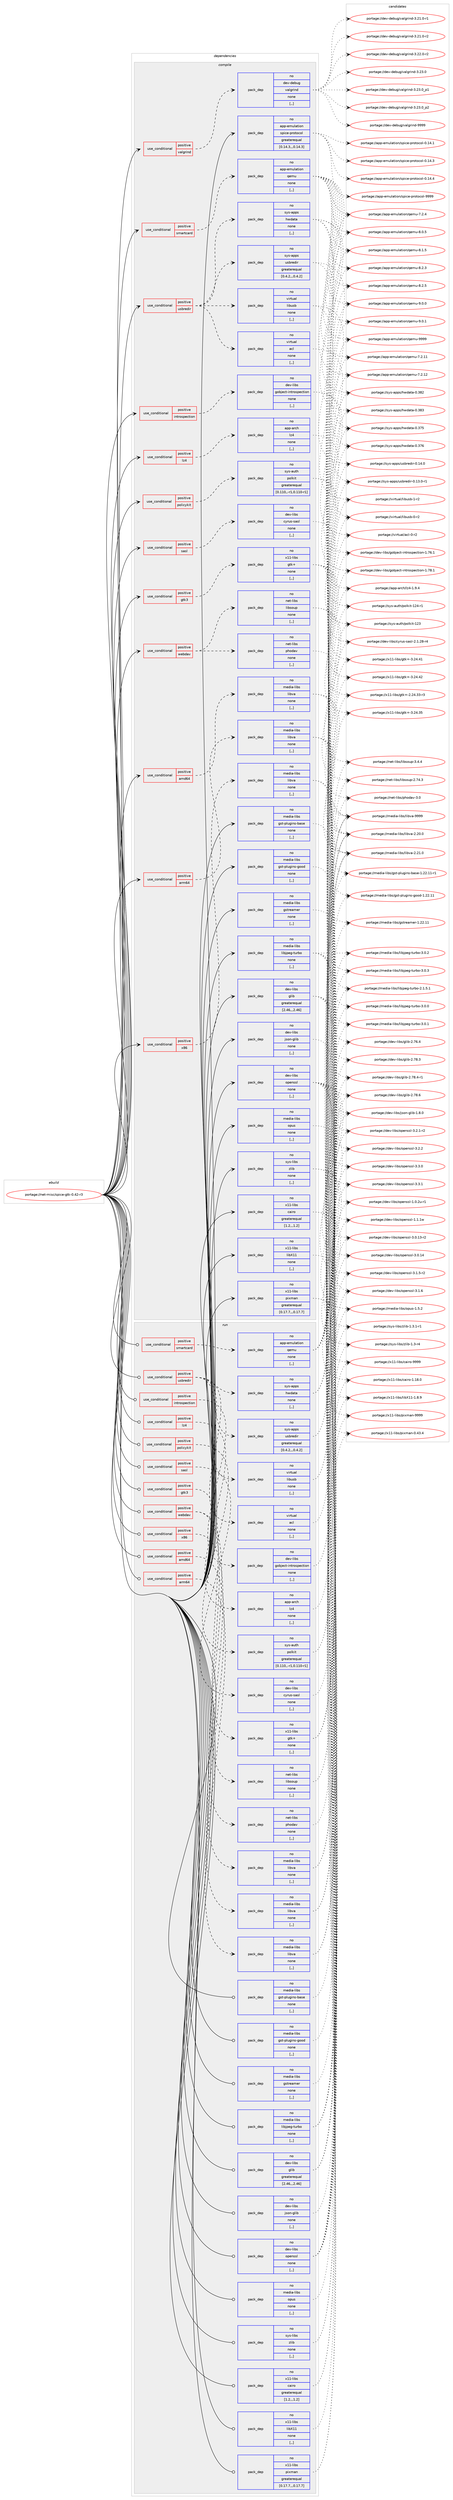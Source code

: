 digraph prolog {

# *************
# Graph options
# *************

newrank=true;
concentrate=true;
compound=true;
graph [rankdir=LR,fontname=Helvetica,fontsize=10,ranksep=1.5];#, ranksep=2.5, nodesep=0.2];
edge  [arrowhead=vee];
node  [fontname=Helvetica,fontsize=10];

# **********
# The ebuild
# **********

subgraph cluster_leftcol {
color=gray;
rank=same;
label=<<i>ebuild</i>>;
id [label="portage://net-misc/spice-gtk-0.42-r3", color=red, width=4, href="../net-misc/spice-gtk-0.42-r3.svg"];
}

# ****************
# The dependencies
# ****************

subgraph cluster_midcol {
color=gray;
label=<<i>dependencies</i>>;
subgraph cluster_compile {
fillcolor="#eeeeee";
style=filled;
label=<<i>compile</i>>;
subgraph cond96570 {
dependency366842 [label=<<TABLE BORDER="0" CELLBORDER="1" CELLSPACING="0" CELLPADDING="4"><TR><TD ROWSPAN="3" CELLPADDING="10">use_conditional</TD></TR><TR><TD>positive</TD></TR><TR><TD>amd64</TD></TR></TABLE>>, shape=none, color=red];
subgraph pack267625 {
dependency366843 [label=<<TABLE BORDER="0" CELLBORDER="1" CELLSPACING="0" CELLPADDING="4" WIDTH="220"><TR><TD ROWSPAN="6" CELLPADDING="30">pack_dep</TD></TR><TR><TD WIDTH="110">no</TD></TR><TR><TD>media-libs</TD></TR><TR><TD>libva</TD></TR><TR><TD>none</TD></TR><TR><TD>[,,]</TD></TR></TABLE>>, shape=none, color=blue];
}
dependency366842:e -> dependency366843:w [weight=20,style="dashed",arrowhead="vee"];
}
id:e -> dependency366842:w [weight=20,style="solid",arrowhead="vee"];
subgraph cond96571 {
dependency366844 [label=<<TABLE BORDER="0" CELLBORDER="1" CELLSPACING="0" CELLPADDING="4"><TR><TD ROWSPAN="3" CELLPADDING="10">use_conditional</TD></TR><TR><TD>positive</TD></TR><TR><TD>arm64</TD></TR></TABLE>>, shape=none, color=red];
subgraph pack267626 {
dependency366845 [label=<<TABLE BORDER="0" CELLBORDER="1" CELLSPACING="0" CELLPADDING="4" WIDTH="220"><TR><TD ROWSPAN="6" CELLPADDING="30">pack_dep</TD></TR><TR><TD WIDTH="110">no</TD></TR><TR><TD>media-libs</TD></TR><TR><TD>libva</TD></TR><TR><TD>none</TD></TR><TR><TD>[,,]</TD></TR></TABLE>>, shape=none, color=blue];
}
dependency366844:e -> dependency366845:w [weight=20,style="dashed",arrowhead="vee"];
}
id:e -> dependency366844:w [weight=20,style="solid",arrowhead="vee"];
subgraph cond96572 {
dependency366846 [label=<<TABLE BORDER="0" CELLBORDER="1" CELLSPACING="0" CELLPADDING="4"><TR><TD ROWSPAN="3" CELLPADDING="10">use_conditional</TD></TR><TR><TD>positive</TD></TR><TR><TD>gtk3</TD></TR></TABLE>>, shape=none, color=red];
subgraph pack267627 {
dependency366847 [label=<<TABLE BORDER="0" CELLBORDER="1" CELLSPACING="0" CELLPADDING="4" WIDTH="220"><TR><TD ROWSPAN="6" CELLPADDING="30">pack_dep</TD></TR><TR><TD WIDTH="110">no</TD></TR><TR><TD>x11-libs</TD></TR><TR><TD>gtk+</TD></TR><TR><TD>none</TD></TR><TR><TD>[,,]</TD></TR></TABLE>>, shape=none, color=blue];
}
dependency366846:e -> dependency366847:w [weight=20,style="dashed",arrowhead="vee"];
}
id:e -> dependency366846:w [weight=20,style="solid",arrowhead="vee"];
subgraph cond96573 {
dependency366848 [label=<<TABLE BORDER="0" CELLBORDER="1" CELLSPACING="0" CELLPADDING="4"><TR><TD ROWSPAN="3" CELLPADDING="10">use_conditional</TD></TR><TR><TD>positive</TD></TR><TR><TD>introspection</TD></TR></TABLE>>, shape=none, color=red];
subgraph pack267628 {
dependency366849 [label=<<TABLE BORDER="0" CELLBORDER="1" CELLSPACING="0" CELLPADDING="4" WIDTH="220"><TR><TD ROWSPAN="6" CELLPADDING="30">pack_dep</TD></TR><TR><TD WIDTH="110">no</TD></TR><TR><TD>dev-libs</TD></TR><TR><TD>gobject-introspection</TD></TR><TR><TD>none</TD></TR><TR><TD>[,,]</TD></TR></TABLE>>, shape=none, color=blue];
}
dependency366848:e -> dependency366849:w [weight=20,style="dashed",arrowhead="vee"];
}
id:e -> dependency366848:w [weight=20,style="solid",arrowhead="vee"];
subgraph cond96574 {
dependency366850 [label=<<TABLE BORDER="0" CELLBORDER="1" CELLSPACING="0" CELLPADDING="4"><TR><TD ROWSPAN="3" CELLPADDING="10">use_conditional</TD></TR><TR><TD>positive</TD></TR><TR><TD>lz4</TD></TR></TABLE>>, shape=none, color=red];
subgraph pack267629 {
dependency366851 [label=<<TABLE BORDER="0" CELLBORDER="1" CELLSPACING="0" CELLPADDING="4" WIDTH="220"><TR><TD ROWSPAN="6" CELLPADDING="30">pack_dep</TD></TR><TR><TD WIDTH="110">no</TD></TR><TR><TD>app-arch</TD></TR><TR><TD>lz4</TD></TR><TR><TD>none</TD></TR><TR><TD>[,,]</TD></TR></TABLE>>, shape=none, color=blue];
}
dependency366850:e -> dependency366851:w [weight=20,style="dashed",arrowhead="vee"];
}
id:e -> dependency366850:w [weight=20,style="solid",arrowhead="vee"];
subgraph cond96575 {
dependency366852 [label=<<TABLE BORDER="0" CELLBORDER="1" CELLSPACING="0" CELLPADDING="4"><TR><TD ROWSPAN="3" CELLPADDING="10">use_conditional</TD></TR><TR><TD>positive</TD></TR><TR><TD>policykit</TD></TR></TABLE>>, shape=none, color=red];
subgraph pack267630 {
dependency366853 [label=<<TABLE BORDER="0" CELLBORDER="1" CELLSPACING="0" CELLPADDING="4" WIDTH="220"><TR><TD ROWSPAN="6" CELLPADDING="30">pack_dep</TD></TR><TR><TD WIDTH="110">no</TD></TR><TR><TD>sys-auth</TD></TR><TR><TD>polkit</TD></TR><TR><TD>greaterequal</TD></TR><TR><TD>[0.110,,-r1,0.110-r1]</TD></TR></TABLE>>, shape=none, color=blue];
}
dependency366852:e -> dependency366853:w [weight=20,style="dashed",arrowhead="vee"];
}
id:e -> dependency366852:w [weight=20,style="solid",arrowhead="vee"];
subgraph cond96576 {
dependency366854 [label=<<TABLE BORDER="0" CELLBORDER="1" CELLSPACING="0" CELLPADDING="4"><TR><TD ROWSPAN="3" CELLPADDING="10">use_conditional</TD></TR><TR><TD>positive</TD></TR><TR><TD>sasl</TD></TR></TABLE>>, shape=none, color=red];
subgraph pack267631 {
dependency366855 [label=<<TABLE BORDER="0" CELLBORDER="1" CELLSPACING="0" CELLPADDING="4" WIDTH="220"><TR><TD ROWSPAN="6" CELLPADDING="30">pack_dep</TD></TR><TR><TD WIDTH="110">no</TD></TR><TR><TD>dev-libs</TD></TR><TR><TD>cyrus-sasl</TD></TR><TR><TD>none</TD></TR><TR><TD>[,,]</TD></TR></TABLE>>, shape=none, color=blue];
}
dependency366854:e -> dependency366855:w [weight=20,style="dashed",arrowhead="vee"];
}
id:e -> dependency366854:w [weight=20,style="solid",arrowhead="vee"];
subgraph cond96577 {
dependency366856 [label=<<TABLE BORDER="0" CELLBORDER="1" CELLSPACING="0" CELLPADDING="4"><TR><TD ROWSPAN="3" CELLPADDING="10">use_conditional</TD></TR><TR><TD>positive</TD></TR><TR><TD>smartcard</TD></TR></TABLE>>, shape=none, color=red];
subgraph pack267632 {
dependency366857 [label=<<TABLE BORDER="0" CELLBORDER="1" CELLSPACING="0" CELLPADDING="4" WIDTH="220"><TR><TD ROWSPAN="6" CELLPADDING="30">pack_dep</TD></TR><TR><TD WIDTH="110">no</TD></TR><TR><TD>app-emulation</TD></TR><TR><TD>qemu</TD></TR><TR><TD>none</TD></TR><TR><TD>[,,]</TD></TR></TABLE>>, shape=none, color=blue];
}
dependency366856:e -> dependency366857:w [weight=20,style="dashed",arrowhead="vee"];
}
id:e -> dependency366856:w [weight=20,style="solid",arrowhead="vee"];
subgraph cond96578 {
dependency366858 [label=<<TABLE BORDER="0" CELLBORDER="1" CELLSPACING="0" CELLPADDING="4"><TR><TD ROWSPAN="3" CELLPADDING="10">use_conditional</TD></TR><TR><TD>positive</TD></TR><TR><TD>usbredir</TD></TR></TABLE>>, shape=none, color=red];
subgraph pack267633 {
dependency366859 [label=<<TABLE BORDER="0" CELLBORDER="1" CELLSPACING="0" CELLPADDING="4" WIDTH="220"><TR><TD ROWSPAN="6" CELLPADDING="30">pack_dep</TD></TR><TR><TD WIDTH="110">no</TD></TR><TR><TD>sys-apps</TD></TR><TR><TD>hwdata</TD></TR><TR><TD>none</TD></TR><TR><TD>[,,]</TD></TR></TABLE>>, shape=none, color=blue];
}
dependency366858:e -> dependency366859:w [weight=20,style="dashed",arrowhead="vee"];
subgraph pack267634 {
dependency366860 [label=<<TABLE BORDER="0" CELLBORDER="1" CELLSPACING="0" CELLPADDING="4" WIDTH="220"><TR><TD ROWSPAN="6" CELLPADDING="30">pack_dep</TD></TR><TR><TD WIDTH="110">no</TD></TR><TR><TD>sys-apps</TD></TR><TR><TD>usbredir</TD></TR><TR><TD>greaterequal</TD></TR><TR><TD>[0.4.2,,,0.4.2]</TD></TR></TABLE>>, shape=none, color=blue];
}
dependency366858:e -> dependency366860:w [weight=20,style="dashed",arrowhead="vee"];
subgraph pack267635 {
dependency366861 [label=<<TABLE BORDER="0" CELLBORDER="1" CELLSPACING="0" CELLPADDING="4" WIDTH="220"><TR><TD ROWSPAN="6" CELLPADDING="30">pack_dep</TD></TR><TR><TD WIDTH="110">no</TD></TR><TR><TD>virtual</TD></TR><TR><TD>acl</TD></TR><TR><TD>none</TD></TR><TR><TD>[,,]</TD></TR></TABLE>>, shape=none, color=blue];
}
dependency366858:e -> dependency366861:w [weight=20,style="dashed",arrowhead="vee"];
subgraph pack267636 {
dependency366862 [label=<<TABLE BORDER="0" CELLBORDER="1" CELLSPACING="0" CELLPADDING="4" WIDTH="220"><TR><TD ROWSPAN="6" CELLPADDING="30">pack_dep</TD></TR><TR><TD WIDTH="110">no</TD></TR><TR><TD>virtual</TD></TR><TR><TD>libusb</TD></TR><TR><TD>none</TD></TR><TR><TD>[,,]</TD></TR></TABLE>>, shape=none, color=blue];
}
dependency366858:e -> dependency366862:w [weight=20,style="dashed",arrowhead="vee"];
}
id:e -> dependency366858:w [weight=20,style="solid",arrowhead="vee"];
subgraph cond96579 {
dependency366863 [label=<<TABLE BORDER="0" CELLBORDER="1" CELLSPACING="0" CELLPADDING="4"><TR><TD ROWSPAN="3" CELLPADDING="10">use_conditional</TD></TR><TR><TD>positive</TD></TR><TR><TD>valgrind</TD></TR></TABLE>>, shape=none, color=red];
subgraph pack267637 {
dependency366864 [label=<<TABLE BORDER="0" CELLBORDER="1" CELLSPACING="0" CELLPADDING="4" WIDTH="220"><TR><TD ROWSPAN="6" CELLPADDING="30">pack_dep</TD></TR><TR><TD WIDTH="110">no</TD></TR><TR><TD>dev-debug</TD></TR><TR><TD>valgrind</TD></TR><TR><TD>none</TD></TR><TR><TD>[,,]</TD></TR></TABLE>>, shape=none, color=blue];
}
dependency366863:e -> dependency366864:w [weight=20,style="dashed",arrowhead="vee"];
}
id:e -> dependency366863:w [weight=20,style="solid",arrowhead="vee"];
subgraph cond96580 {
dependency366865 [label=<<TABLE BORDER="0" CELLBORDER="1" CELLSPACING="0" CELLPADDING="4"><TR><TD ROWSPAN="3" CELLPADDING="10">use_conditional</TD></TR><TR><TD>positive</TD></TR><TR><TD>webdav</TD></TR></TABLE>>, shape=none, color=red];
subgraph pack267638 {
dependency366866 [label=<<TABLE BORDER="0" CELLBORDER="1" CELLSPACING="0" CELLPADDING="4" WIDTH="220"><TR><TD ROWSPAN="6" CELLPADDING="30">pack_dep</TD></TR><TR><TD WIDTH="110">no</TD></TR><TR><TD>net-libs</TD></TR><TR><TD>phodav</TD></TR><TR><TD>none</TD></TR><TR><TD>[,,]</TD></TR></TABLE>>, shape=none, color=blue];
}
dependency366865:e -> dependency366866:w [weight=20,style="dashed",arrowhead="vee"];
subgraph pack267639 {
dependency366867 [label=<<TABLE BORDER="0" CELLBORDER="1" CELLSPACING="0" CELLPADDING="4" WIDTH="220"><TR><TD ROWSPAN="6" CELLPADDING="30">pack_dep</TD></TR><TR><TD WIDTH="110">no</TD></TR><TR><TD>net-libs</TD></TR><TR><TD>libsoup</TD></TR><TR><TD>none</TD></TR><TR><TD>[,,]</TD></TR></TABLE>>, shape=none, color=blue];
}
dependency366865:e -> dependency366867:w [weight=20,style="dashed",arrowhead="vee"];
}
id:e -> dependency366865:w [weight=20,style="solid",arrowhead="vee"];
subgraph cond96581 {
dependency366868 [label=<<TABLE BORDER="0" CELLBORDER="1" CELLSPACING="0" CELLPADDING="4"><TR><TD ROWSPAN="3" CELLPADDING="10">use_conditional</TD></TR><TR><TD>positive</TD></TR><TR><TD>x86</TD></TR></TABLE>>, shape=none, color=red];
subgraph pack267640 {
dependency366869 [label=<<TABLE BORDER="0" CELLBORDER="1" CELLSPACING="0" CELLPADDING="4" WIDTH="220"><TR><TD ROWSPAN="6" CELLPADDING="30">pack_dep</TD></TR><TR><TD WIDTH="110">no</TD></TR><TR><TD>media-libs</TD></TR><TR><TD>libva</TD></TR><TR><TD>none</TD></TR><TR><TD>[,,]</TD></TR></TABLE>>, shape=none, color=blue];
}
dependency366868:e -> dependency366869:w [weight=20,style="dashed",arrowhead="vee"];
}
id:e -> dependency366868:w [weight=20,style="solid",arrowhead="vee"];
subgraph pack267641 {
dependency366870 [label=<<TABLE BORDER="0" CELLBORDER="1" CELLSPACING="0" CELLPADDING="4" WIDTH="220"><TR><TD ROWSPAN="6" CELLPADDING="30">pack_dep</TD></TR><TR><TD WIDTH="110">no</TD></TR><TR><TD>app-emulation</TD></TR><TR><TD>spice-protocol</TD></TR><TR><TD>greaterequal</TD></TR><TR><TD>[0.14.3,,,0.14.3]</TD></TR></TABLE>>, shape=none, color=blue];
}
id:e -> dependency366870:w [weight=20,style="solid",arrowhead="vee"];
subgraph pack267642 {
dependency366871 [label=<<TABLE BORDER="0" CELLBORDER="1" CELLSPACING="0" CELLPADDING="4" WIDTH="220"><TR><TD ROWSPAN="6" CELLPADDING="30">pack_dep</TD></TR><TR><TD WIDTH="110">no</TD></TR><TR><TD>dev-libs</TD></TR><TR><TD>glib</TD></TR><TR><TD>greaterequal</TD></TR><TR><TD>[2.46,,,2.46]</TD></TR></TABLE>>, shape=none, color=blue];
}
id:e -> dependency366871:w [weight=20,style="solid",arrowhead="vee"];
subgraph pack267643 {
dependency366872 [label=<<TABLE BORDER="0" CELLBORDER="1" CELLSPACING="0" CELLPADDING="4" WIDTH="220"><TR><TD ROWSPAN="6" CELLPADDING="30">pack_dep</TD></TR><TR><TD WIDTH="110">no</TD></TR><TR><TD>dev-libs</TD></TR><TR><TD>json-glib</TD></TR><TR><TD>none</TD></TR><TR><TD>[,,]</TD></TR></TABLE>>, shape=none, color=blue];
}
id:e -> dependency366872:w [weight=20,style="solid",arrowhead="vee"];
subgraph pack267644 {
dependency366873 [label=<<TABLE BORDER="0" CELLBORDER="1" CELLSPACING="0" CELLPADDING="4" WIDTH="220"><TR><TD ROWSPAN="6" CELLPADDING="30">pack_dep</TD></TR><TR><TD WIDTH="110">no</TD></TR><TR><TD>dev-libs</TD></TR><TR><TD>openssl</TD></TR><TR><TD>none</TD></TR><TR><TD>[,,]</TD></TR></TABLE>>, shape=none, color=blue];
}
id:e -> dependency366873:w [weight=20,style="solid",arrowhead="vee"];
subgraph pack267645 {
dependency366874 [label=<<TABLE BORDER="0" CELLBORDER="1" CELLSPACING="0" CELLPADDING="4" WIDTH="220"><TR><TD ROWSPAN="6" CELLPADDING="30">pack_dep</TD></TR><TR><TD WIDTH="110">no</TD></TR><TR><TD>media-libs</TD></TR><TR><TD>gst-plugins-base</TD></TR><TR><TD>none</TD></TR><TR><TD>[,,]</TD></TR></TABLE>>, shape=none, color=blue];
}
id:e -> dependency366874:w [weight=20,style="solid",arrowhead="vee"];
subgraph pack267646 {
dependency366875 [label=<<TABLE BORDER="0" CELLBORDER="1" CELLSPACING="0" CELLPADDING="4" WIDTH="220"><TR><TD ROWSPAN="6" CELLPADDING="30">pack_dep</TD></TR><TR><TD WIDTH="110">no</TD></TR><TR><TD>media-libs</TD></TR><TR><TD>gst-plugins-good</TD></TR><TR><TD>none</TD></TR><TR><TD>[,,]</TD></TR></TABLE>>, shape=none, color=blue];
}
id:e -> dependency366875:w [weight=20,style="solid",arrowhead="vee"];
subgraph pack267647 {
dependency366876 [label=<<TABLE BORDER="0" CELLBORDER="1" CELLSPACING="0" CELLPADDING="4" WIDTH="220"><TR><TD ROWSPAN="6" CELLPADDING="30">pack_dep</TD></TR><TR><TD WIDTH="110">no</TD></TR><TR><TD>media-libs</TD></TR><TR><TD>gstreamer</TD></TR><TR><TD>none</TD></TR><TR><TD>[,,]</TD></TR></TABLE>>, shape=none, color=blue];
}
id:e -> dependency366876:w [weight=20,style="solid",arrowhead="vee"];
subgraph pack267648 {
dependency366877 [label=<<TABLE BORDER="0" CELLBORDER="1" CELLSPACING="0" CELLPADDING="4" WIDTH="220"><TR><TD ROWSPAN="6" CELLPADDING="30">pack_dep</TD></TR><TR><TD WIDTH="110">no</TD></TR><TR><TD>media-libs</TD></TR><TR><TD>libjpeg-turbo</TD></TR><TR><TD>none</TD></TR><TR><TD>[,,]</TD></TR></TABLE>>, shape=none, color=blue];
}
id:e -> dependency366877:w [weight=20,style="solid",arrowhead="vee"];
subgraph pack267649 {
dependency366878 [label=<<TABLE BORDER="0" CELLBORDER="1" CELLSPACING="0" CELLPADDING="4" WIDTH="220"><TR><TD ROWSPAN="6" CELLPADDING="30">pack_dep</TD></TR><TR><TD WIDTH="110">no</TD></TR><TR><TD>media-libs</TD></TR><TR><TD>opus</TD></TR><TR><TD>none</TD></TR><TR><TD>[,,]</TD></TR></TABLE>>, shape=none, color=blue];
}
id:e -> dependency366878:w [weight=20,style="solid",arrowhead="vee"];
subgraph pack267650 {
dependency366879 [label=<<TABLE BORDER="0" CELLBORDER="1" CELLSPACING="0" CELLPADDING="4" WIDTH="220"><TR><TD ROWSPAN="6" CELLPADDING="30">pack_dep</TD></TR><TR><TD WIDTH="110">no</TD></TR><TR><TD>sys-libs</TD></TR><TR><TD>zlib</TD></TR><TR><TD>none</TD></TR><TR><TD>[,,]</TD></TR></TABLE>>, shape=none, color=blue];
}
id:e -> dependency366879:w [weight=20,style="solid",arrowhead="vee"];
subgraph pack267651 {
dependency366880 [label=<<TABLE BORDER="0" CELLBORDER="1" CELLSPACING="0" CELLPADDING="4" WIDTH="220"><TR><TD ROWSPAN="6" CELLPADDING="30">pack_dep</TD></TR><TR><TD WIDTH="110">no</TD></TR><TR><TD>x11-libs</TD></TR><TR><TD>cairo</TD></TR><TR><TD>greaterequal</TD></TR><TR><TD>[1.2,,,1.2]</TD></TR></TABLE>>, shape=none, color=blue];
}
id:e -> dependency366880:w [weight=20,style="solid",arrowhead="vee"];
subgraph pack267652 {
dependency366881 [label=<<TABLE BORDER="0" CELLBORDER="1" CELLSPACING="0" CELLPADDING="4" WIDTH="220"><TR><TD ROWSPAN="6" CELLPADDING="30">pack_dep</TD></TR><TR><TD WIDTH="110">no</TD></TR><TR><TD>x11-libs</TD></TR><TR><TD>libX11</TD></TR><TR><TD>none</TD></TR><TR><TD>[,,]</TD></TR></TABLE>>, shape=none, color=blue];
}
id:e -> dependency366881:w [weight=20,style="solid",arrowhead="vee"];
subgraph pack267653 {
dependency366882 [label=<<TABLE BORDER="0" CELLBORDER="1" CELLSPACING="0" CELLPADDING="4" WIDTH="220"><TR><TD ROWSPAN="6" CELLPADDING="30">pack_dep</TD></TR><TR><TD WIDTH="110">no</TD></TR><TR><TD>x11-libs</TD></TR><TR><TD>pixman</TD></TR><TR><TD>greaterequal</TD></TR><TR><TD>[0.17.7,,,0.17.7]</TD></TR></TABLE>>, shape=none, color=blue];
}
id:e -> dependency366882:w [weight=20,style="solid",arrowhead="vee"];
}
subgraph cluster_compileandrun {
fillcolor="#eeeeee";
style=filled;
label=<<i>compile and run</i>>;
}
subgraph cluster_run {
fillcolor="#eeeeee";
style=filled;
label=<<i>run</i>>;
subgraph cond96582 {
dependency366883 [label=<<TABLE BORDER="0" CELLBORDER="1" CELLSPACING="0" CELLPADDING="4"><TR><TD ROWSPAN="3" CELLPADDING="10">use_conditional</TD></TR><TR><TD>positive</TD></TR><TR><TD>amd64</TD></TR></TABLE>>, shape=none, color=red];
subgraph pack267654 {
dependency366884 [label=<<TABLE BORDER="0" CELLBORDER="1" CELLSPACING="0" CELLPADDING="4" WIDTH="220"><TR><TD ROWSPAN="6" CELLPADDING="30">pack_dep</TD></TR><TR><TD WIDTH="110">no</TD></TR><TR><TD>media-libs</TD></TR><TR><TD>libva</TD></TR><TR><TD>none</TD></TR><TR><TD>[,,]</TD></TR></TABLE>>, shape=none, color=blue];
}
dependency366883:e -> dependency366884:w [weight=20,style="dashed",arrowhead="vee"];
}
id:e -> dependency366883:w [weight=20,style="solid",arrowhead="odot"];
subgraph cond96583 {
dependency366885 [label=<<TABLE BORDER="0" CELLBORDER="1" CELLSPACING="0" CELLPADDING="4"><TR><TD ROWSPAN="3" CELLPADDING="10">use_conditional</TD></TR><TR><TD>positive</TD></TR><TR><TD>arm64</TD></TR></TABLE>>, shape=none, color=red];
subgraph pack267655 {
dependency366886 [label=<<TABLE BORDER="0" CELLBORDER="1" CELLSPACING="0" CELLPADDING="4" WIDTH="220"><TR><TD ROWSPAN="6" CELLPADDING="30">pack_dep</TD></TR><TR><TD WIDTH="110">no</TD></TR><TR><TD>media-libs</TD></TR><TR><TD>libva</TD></TR><TR><TD>none</TD></TR><TR><TD>[,,]</TD></TR></TABLE>>, shape=none, color=blue];
}
dependency366885:e -> dependency366886:w [weight=20,style="dashed",arrowhead="vee"];
}
id:e -> dependency366885:w [weight=20,style="solid",arrowhead="odot"];
subgraph cond96584 {
dependency366887 [label=<<TABLE BORDER="0" CELLBORDER="1" CELLSPACING="0" CELLPADDING="4"><TR><TD ROWSPAN="3" CELLPADDING="10">use_conditional</TD></TR><TR><TD>positive</TD></TR><TR><TD>gtk3</TD></TR></TABLE>>, shape=none, color=red];
subgraph pack267656 {
dependency366888 [label=<<TABLE BORDER="0" CELLBORDER="1" CELLSPACING="0" CELLPADDING="4" WIDTH="220"><TR><TD ROWSPAN="6" CELLPADDING="30">pack_dep</TD></TR><TR><TD WIDTH="110">no</TD></TR><TR><TD>x11-libs</TD></TR><TR><TD>gtk+</TD></TR><TR><TD>none</TD></TR><TR><TD>[,,]</TD></TR></TABLE>>, shape=none, color=blue];
}
dependency366887:e -> dependency366888:w [weight=20,style="dashed",arrowhead="vee"];
}
id:e -> dependency366887:w [weight=20,style="solid",arrowhead="odot"];
subgraph cond96585 {
dependency366889 [label=<<TABLE BORDER="0" CELLBORDER="1" CELLSPACING="0" CELLPADDING="4"><TR><TD ROWSPAN="3" CELLPADDING="10">use_conditional</TD></TR><TR><TD>positive</TD></TR><TR><TD>introspection</TD></TR></TABLE>>, shape=none, color=red];
subgraph pack267657 {
dependency366890 [label=<<TABLE BORDER="0" CELLBORDER="1" CELLSPACING="0" CELLPADDING="4" WIDTH="220"><TR><TD ROWSPAN="6" CELLPADDING="30">pack_dep</TD></TR><TR><TD WIDTH="110">no</TD></TR><TR><TD>dev-libs</TD></TR><TR><TD>gobject-introspection</TD></TR><TR><TD>none</TD></TR><TR><TD>[,,]</TD></TR></TABLE>>, shape=none, color=blue];
}
dependency366889:e -> dependency366890:w [weight=20,style="dashed",arrowhead="vee"];
}
id:e -> dependency366889:w [weight=20,style="solid",arrowhead="odot"];
subgraph cond96586 {
dependency366891 [label=<<TABLE BORDER="0" CELLBORDER="1" CELLSPACING="0" CELLPADDING="4"><TR><TD ROWSPAN="3" CELLPADDING="10">use_conditional</TD></TR><TR><TD>positive</TD></TR><TR><TD>lz4</TD></TR></TABLE>>, shape=none, color=red];
subgraph pack267658 {
dependency366892 [label=<<TABLE BORDER="0" CELLBORDER="1" CELLSPACING="0" CELLPADDING="4" WIDTH="220"><TR><TD ROWSPAN="6" CELLPADDING="30">pack_dep</TD></TR><TR><TD WIDTH="110">no</TD></TR><TR><TD>app-arch</TD></TR><TR><TD>lz4</TD></TR><TR><TD>none</TD></TR><TR><TD>[,,]</TD></TR></TABLE>>, shape=none, color=blue];
}
dependency366891:e -> dependency366892:w [weight=20,style="dashed",arrowhead="vee"];
}
id:e -> dependency366891:w [weight=20,style="solid",arrowhead="odot"];
subgraph cond96587 {
dependency366893 [label=<<TABLE BORDER="0" CELLBORDER="1" CELLSPACING="0" CELLPADDING="4"><TR><TD ROWSPAN="3" CELLPADDING="10">use_conditional</TD></TR><TR><TD>positive</TD></TR><TR><TD>policykit</TD></TR></TABLE>>, shape=none, color=red];
subgraph pack267659 {
dependency366894 [label=<<TABLE BORDER="0" CELLBORDER="1" CELLSPACING="0" CELLPADDING="4" WIDTH="220"><TR><TD ROWSPAN="6" CELLPADDING="30">pack_dep</TD></TR><TR><TD WIDTH="110">no</TD></TR><TR><TD>sys-auth</TD></TR><TR><TD>polkit</TD></TR><TR><TD>greaterequal</TD></TR><TR><TD>[0.110,,-r1,0.110-r1]</TD></TR></TABLE>>, shape=none, color=blue];
}
dependency366893:e -> dependency366894:w [weight=20,style="dashed",arrowhead="vee"];
}
id:e -> dependency366893:w [weight=20,style="solid",arrowhead="odot"];
subgraph cond96588 {
dependency366895 [label=<<TABLE BORDER="0" CELLBORDER="1" CELLSPACING="0" CELLPADDING="4"><TR><TD ROWSPAN="3" CELLPADDING="10">use_conditional</TD></TR><TR><TD>positive</TD></TR><TR><TD>sasl</TD></TR></TABLE>>, shape=none, color=red];
subgraph pack267660 {
dependency366896 [label=<<TABLE BORDER="0" CELLBORDER="1" CELLSPACING="0" CELLPADDING="4" WIDTH="220"><TR><TD ROWSPAN="6" CELLPADDING="30">pack_dep</TD></TR><TR><TD WIDTH="110">no</TD></TR><TR><TD>dev-libs</TD></TR><TR><TD>cyrus-sasl</TD></TR><TR><TD>none</TD></TR><TR><TD>[,,]</TD></TR></TABLE>>, shape=none, color=blue];
}
dependency366895:e -> dependency366896:w [weight=20,style="dashed",arrowhead="vee"];
}
id:e -> dependency366895:w [weight=20,style="solid",arrowhead="odot"];
subgraph cond96589 {
dependency366897 [label=<<TABLE BORDER="0" CELLBORDER="1" CELLSPACING="0" CELLPADDING="4"><TR><TD ROWSPAN="3" CELLPADDING="10">use_conditional</TD></TR><TR><TD>positive</TD></TR><TR><TD>smartcard</TD></TR></TABLE>>, shape=none, color=red];
subgraph pack267661 {
dependency366898 [label=<<TABLE BORDER="0" CELLBORDER="1" CELLSPACING="0" CELLPADDING="4" WIDTH="220"><TR><TD ROWSPAN="6" CELLPADDING="30">pack_dep</TD></TR><TR><TD WIDTH="110">no</TD></TR><TR><TD>app-emulation</TD></TR><TR><TD>qemu</TD></TR><TR><TD>none</TD></TR><TR><TD>[,,]</TD></TR></TABLE>>, shape=none, color=blue];
}
dependency366897:e -> dependency366898:w [weight=20,style="dashed",arrowhead="vee"];
}
id:e -> dependency366897:w [weight=20,style="solid",arrowhead="odot"];
subgraph cond96590 {
dependency366899 [label=<<TABLE BORDER="0" CELLBORDER="1" CELLSPACING="0" CELLPADDING="4"><TR><TD ROWSPAN="3" CELLPADDING="10">use_conditional</TD></TR><TR><TD>positive</TD></TR><TR><TD>usbredir</TD></TR></TABLE>>, shape=none, color=red];
subgraph pack267662 {
dependency366900 [label=<<TABLE BORDER="0" CELLBORDER="1" CELLSPACING="0" CELLPADDING="4" WIDTH="220"><TR><TD ROWSPAN="6" CELLPADDING="30">pack_dep</TD></TR><TR><TD WIDTH="110">no</TD></TR><TR><TD>sys-apps</TD></TR><TR><TD>hwdata</TD></TR><TR><TD>none</TD></TR><TR><TD>[,,]</TD></TR></TABLE>>, shape=none, color=blue];
}
dependency366899:e -> dependency366900:w [weight=20,style="dashed",arrowhead="vee"];
subgraph pack267663 {
dependency366901 [label=<<TABLE BORDER="0" CELLBORDER="1" CELLSPACING="0" CELLPADDING="4" WIDTH="220"><TR><TD ROWSPAN="6" CELLPADDING="30">pack_dep</TD></TR><TR><TD WIDTH="110">no</TD></TR><TR><TD>sys-apps</TD></TR><TR><TD>usbredir</TD></TR><TR><TD>greaterequal</TD></TR><TR><TD>[0.4.2,,,0.4.2]</TD></TR></TABLE>>, shape=none, color=blue];
}
dependency366899:e -> dependency366901:w [weight=20,style="dashed",arrowhead="vee"];
subgraph pack267664 {
dependency366902 [label=<<TABLE BORDER="0" CELLBORDER="1" CELLSPACING="0" CELLPADDING="4" WIDTH="220"><TR><TD ROWSPAN="6" CELLPADDING="30">pack_dep</TD></TR><TR><TD WIDTH="110">no</TD></TR><TR><TD>virtual</TD></TR><TR><TD>acl</TD></TR><TR><TD>none</TD></TR><TR><TD>[,,]</TD></TR></TABLE>>, shape=none, color=blue];
}
dependency366899:e -> dependency366902:w [weight=20,style="dashed",arrowhead="vee"];
subgraph pack267665 {
dependency366903 [label=<<TABLE BORDER="0" CELLBORDER="1" CELLSPACING="0" CELLPADDING="4" WIDTH="220"><TR><TD ROWSPAN="6" CELLPADDING="30">pack_dep</TD></TR><TR><TD WIDTH="110">no</TD></TR><TR><TD>virtual</TD></TR><TR><TD>libusb</TD></TR><TR><TD>none</TD></TR><TR><TD>[,,]</TD></TR></TABLE>>, shape=none, color=blue];
}
dependency366899:e -> dependency366903:w [weight=20,style="dashed",arrowhead="vee"];
}
id:e -> dependency366899:w [weight=20,style="solid",arrowhead="odot"];
subgraph cond96591 {
dependency366904 [label=<<TABLE BORDER="0" CELLBORDER="1" CELLSPACING="0" CELLPADDING="4"><TR><TD ROWSPAN="3" CELLPADDING="10">use_conditional</TD></TR><TR><TD>positive</TD></TR><TR><TD>webdav</TD></TR></TABLE>>, shape=none, color=red];
subgraph pack267666 {
dependency366905 [label=<<TABLE BORDER="0" CELLBORDER="1" CELLSPACING="0" CELLPADDING="4" WIDTH="220"><TR><TD ROWSPAN="6" CELLPADDING="30">pack_dep</TD></TR><TR><TD WIDTH="110">no</TD></TR><TR><TD>net-libs</TD></TR><TR><TD>phodav</TD></TR><TR><TD>none</TD></TR><TR><TD>[,,]</TD></TR></TABLE>>, shape=none, color=blue];
}
dependency366904:e -> dependency366905:w [weight=20,style="dashed",arrowhead="vee"];
subgraph pack267667 {
dependency366906 [label=<<TABLE BORDER="0" CELLBORDER="1" CELLSPACING="0" CELLPADDING="4" WIDTH="220"><TR><TD ROWSPAN="6" CELLPADDING="30">pack_dep</TD></TR><TR><TD WIDTH="110">no</TD></TR><TR><TD>net-libs</TD></TR><TR><TD>libsoup</TD></TR><TR><TD>none</TD></TR><TR><TD>[,,]</TD></TR></TABLE>>, shape=none, color=blue];
}
dependency366904:e -> dependency366906:w [weight=20,style="dashed",arrowhead="vee"];
}
id:e -> dependency366904:w [weight=20,style="solid",arrowhead="odot"];
subgraph cond96592 {
dependency366907 [label=<<TABLE BORDER="0" CELLBORDER="1" CELLSPACING="0" CELLPADDING="4"><TR><TD ROWSPAN="3" CELLPADDING="10">use_conditional</TD></TR><TR><TD>positive</TD></TR><TR><TD>x86</TD></TR></TABLE>>, shape=none, color=red];
subgraph pack267668 {
dependency366908 [label=<<TABLE BORDER="0" CELLBORDER="1" CELLSPACING="0" CELLPADDING="4" WIDTH="220"><TR><TD ROWSPAN="6" CELLPADDING="30">pack_dep</TD></TR><TR><TD WIDTH="110">no</TD></TR><TR><TD>media-libs</TD></TR><TR><TD>libva</TD></TR><TR><TD>none</TD></TR><TR><TD>[,,]</TD></TR></TABLE>>, shape=none, color=blue];
}
dependency366907:e -> dependency366908:w [weight=20,style="dashed",arrowhead="vee"];
}
id:e -> dependency366907:w [weight=20,style="solid",arrowhead="odot"];
subgraph pack267669 {
dependency366909 [label=<<TABLE BORDER="0" CELLBORDER="1" CELLSPACING="0" CELLPADDING="4" WIDTH="220"><TR><TD ROWSPAN="6" CELLPADDING="30">pack_dep</TD></TR><TR><TD WIDTH="110">no</TD></TR><TR><TD>dev-libs</TD></TR><TR><TD>glib</TD></TR><TR><TD>greaterequal</TD></TR><TR><TD>[2.46,,,2.46]</TD></TR></TABLE>>, shape=none, color=blue];
}
id:e -> dependency366909:w [weight=20,style="solid",arrowhead="odot"];
subgraph pack267670 {
dependency366910 [label=<<TABLE BORDER="0" CELLBORDER="1" CELLSPACING="0" CELLPADDING="4" WIDTH="220"><TR><TD ROWSPAN="6" CELLPADDING="30">pack_dep</TD></TR><TR><TD WIDTH="110">no</TD></TR><TR><TD>dev-libs</TD></TR><TR><TD>json-glib</TD></TR><TR><TD>none</TD></TR><TR><TD>[,,]</TD></TR></TABLE>>, shape=none, color=blue];
}
id:e -> dependency366910:w [weight=20,style="solid",arrowhead="odot"];
subgraph pack267671 {
dependency366911 [label=<<TABLE BORDER="0" CELLBORDER="1" CELLSPACING="0" CELLPADDING="4" WIDTH="220"><TR><TD ROWSPAN="6" CELLPADDING="30">pack_dep</TD></TR><TR><TD WIDTH="110">no</TD></TR><TR><TD>dev-libs</TD></TR><TR><TD>openssl</TD></TR><TR><TD>none</TD></TR><TR><TD>[,,]</TD></TR></TABLE>>, shape=none, color=blue];
}
id:e -> dependency366911:w [weight=20,style="solid",arrowhead="odot"];
subgraph pack267672 {
dependency366912 [label=<<TABLE BORDER="0" CELLBORDER="1" CELLSPACING="0" CELLPADDING="4" WIDTH="220"><TR><TD ROWSPAN="6" CELLPADDING="30">pack_dep</TD></TR><TR><TD WIDTH="110">no</TD></TR><TR><TD>media-libs</TD></TR><TR><TD>gst-plugins-base</TD></TR><TR><TD>none</TD></TR><TR><TD>[,,]</TD></TR></TABLE>>, shape=none, color=blue];
}
id:e -> dependency366912:w [weight=20,style="solid",arrowhead="odot"];
subgraph pack267673 {
dependency366913 [label=<<TABLE BORDER="0" CELLBORDER="1" CELLSPACING="0" CELLPADDING="4" WIDTH="220"><TR><TD ROWSPAN="6" CELLPADDING="30">pack_dep</TD></TR><TR><TD WIDTH="110">no</TD></TR><TR><TD>media-libs</TD></TR><TR><TD>gst-plugins-good</TD></TR><TR><TD>none</TD></TR><TR><TD>[,,]</TD></TR></TABLE>>, shape=none, color=blue];
}
id:e -> dependency366913:w [weight=20,style="solid",arrowhead="odot"];
subgraph pack267674 {
dependency366914 [label=<<TABLE BORDER="0" CELLBORDER="1" CELLSPACING="0" CELLPADDING="4" WIDTH="220"><TR><TD ROWSPAN="6" CELLPADDING="30">pack_dep</TD></TR><TR><TD WIDTH="110">no</TD></TR><TR><TD>media-libs</TD></TR><TR><TD>gstreamer</TD></TR><TR><TD>none</TD></TR><TR><TD>[,,]</TD></TR></TABLE>>, shape=none, color=blue];
}
id:e -> dependency366914:w [weight=20,style="solid",arrowhead="odot"];
subgraph pack267675 {
dependency366915 [label=<<TABLE BORDER="0" CELLBORDER="1" CELLSPACING="0" CELLPADDING="4" WIDTH="220"><TR><TD ROWSPAN="6" CELLPADDING="30">pack_dep</TD></TR><TR><TD WIDTH="110">no</TD></TR><TR><TD>media-libs</TD></TR><TR><TD>libjpeg-turbo</TD></TR><TR><TD>none</TD></TR><TR><TD>[,,]</TD></TR></TABLE>>, shape=none, color=blue];
}
id:e -> dependency366915:w [weight=20,style="solid",arrowhead="odot"];
subgraph pack267676 {
dependency366916 [label=<<TABLE BORDER="0" CELLBORDER="1" CELLSPACING="0" CELLPADDING="4" WIDTH="220"><TR><TD ROWSPAN="6" CELLPADDING="30">pack_dep</TD></TR><TR><TD WIDTH="110">no</TD></TR><TR><TD>media-libs</TD></TR><TR><TD>opus</TD></TR><TR><TD>none</TD></TR><TR><TD>[,,]</TD></TR></TABLE>>, shape=none, color=blue];
}
id:e -> dependency366916:w [weight=20,style="solid",arrowhead="odot"];
subgraph pack267677 {
dependency366917 [label=<<TABLE BORDER="0" CELLBORDER="1" CELLSPACING="0" CELLPADDING="4" WIDTH="220"><TR><TD ROWSPAN="6" CELLPADDING="30">pack_dep</TD></TR><TR><TD WIDTH="110">no</TD></TR><TR><TD>sys-libs</TD></TR><TR><TD>zlib</TD></TR><TR><TD>none</TD></TR><TR><TD>[,,]</TD></TR></TABLE>>, shape=none, color=blue];
}
id:e -> dependency366917:w [weight=20,style="solid",arrowhead="odot"];
subgraph pack267678 {
dependency366918 [label=<<TABLE BORDER="0" CELLBORDER="1" CELLSPACING="0" CELLPADDING="4" WIDTH="220"><TR><TD ROWSPAN="6" CELLPADDING="30">pack_dep</TD></TR><TR><TD WIDTH="110">no</TD></TR><TR><TD>x11-libs</TD></TR><TR><TD>cairo</TD></TR><TR><TD>greaterequal</TD></TR><TR><TD>[1.2,,,1.2]</TD></TR></TABLE>>, shape=none, color=blue];
}
id:e -> dependency366918:w [weight=20,style="solid",arrowhead="odot"];
subgraph pack267679 {
dependency366919 [label=<<TABLE BORDER="0" CELLBORDER="1" CELLSPACING="0" CELLPADDING="4" WIDTH="220"><TR><TD ROWSPAN="6" CELLPADDING="30">pack_dep</TD></TR><TR><TD WIDTH="110">no</TD></TR><TR><TD>x11-libs</TD></TR><TR><TD>libX11</TD></TR><TR><TD>none</TD></TR><TR><TD>[,,]</TD></TR></TABLE>>, shape=none, color=blue];
}
id:e -> dependency366919:w [weight=20,style="solid",arrowhead="odot"];
subgraph pack267680 {
dependency366920 [label=<<TABLE BORDER="0" CELLBORDER="1" CELLSPACING="0" CELLPADDING="4" WIDTH="220"><TR><TD ROWSPAN="6" CELLPADDING="30">pack_dep</TD></TR><TR><TD WIDTH="110">no</TD></TR><TR><TD>x11-libs</TD></TR><TR><TD>pixman</TD></TR><TR><TD>greaterequal</TD></TR><TR><TD>[0.17.7,,,0.17.7]</TD></TR></TABLE>>, shape=none, color=blue];
}
id:e -> dependency366920:w [weight=20,style="solid",arrowhead="odot"];
}
}

# **************
# The candidates
# **************

subgraph cluster_choices {
rank=same;
color=gray;
label=<<i>candidates</i>>;

subgraph choice267625 {
color=black;
nodesep=1;
choice10910110010597451081059811547108105981189745504650484648 [label="portage://media-libs/libva-2.20.0", color=red, width=4,href="../media-libs/libva-2.20.0.svg"];
choice10910110010597451081059811547108105981189745504650494648 [label="portage://media-libs/libva-2.21.0", color=red, width=4,href="../media-libs/libva-2.21.0.svg"];
choice1091011001059745108105981154710810598118974557575757 [label="portage://media-libs/libva-9999", color=red, width=4,href="../media-libs/libva-9999.svg"];
dependency366843:e -> choice10910110010597451081059811547108105981189745504650484648:w [style=dotted,weight="100"];
dependency366843:e -> choice10910110010597451081059811547108105981189745504650494648:w [style=dotted,weight="100"];
dependency366843:e -> choice1091011001059745108105981154710810598118974557575757:w [style=dotted,weight="100"];
}
subgraph choice267626 {
color=black;
nodesep=1;
choice10910110010597451081059811547108105981189745504650484648 [label="portage://media-libs/libva-2.20.0", color=red, width=4,href="../media-libs/libva-2.20.0.svg"];
choice10910110010597451081059811547108105981189745504650494648 [label="portage://media-libs/libva-2.21.0", color=red, width=4,href="../media-libs/libva-2.21.0.svg"];
choice1091011001059745108105981154710810598118974557575757 [label="portage://media-libs/libva-9999", color=red, width=4,href="../media-libs/libva-9999.svg"];
dependency366845:e -> choice10910110010597451081059811547108105981189745504650484648:w [style=dotted,weight="100"];
dependency366845:e -> choice10910110010597451081059811547108105981189745504650494648:w [style=dotted,weight="100"];
dependency366845:e -> choice1091011001059745108105981154710810598118974557575757:w [style=dotted,weight="100"];
}
subgraph choice267627 {
color=black;
nodesep=1;
choice12049494510810598115471031161074345504650524651514511451 [label="portage://x11-libs/gtk+-2.24.33-r3", color=red, width=4,href="../x11-libs/gtk+-2.24.33-r3.svg"];
choice1204949451081059811547103116107434551465052465153 [label="portage://x11-libs/gtk+-3.24.35", color=red, width=4,href="../x11-libs/gtk+-3.24.35.svg"];
choice1204949451081059811547103116107434551465052465249 [label="portage://x11-libs/gtk+-3.24.41", color=red, width=4,href="../x11-libs/gtk+-3.24.41.svg"];
choice1204949451081059811547103116107434551465052465250 [label="portage://x11-libs/gtk+-3.24.42", color=red, width=4,href="../x11-libs/gtk+-3.24.42.svg"];
dependency366847:e -> choice12049494510810598115471031161074345504650524651514511451:w [style=dotted,weight="100"];
dependency366847:e -> choice1204949451081059811547103116107434551465052465153:w [style=dotted,weight="100"];
dependency366847:e -> choice1204949451081059811547103116107434551465052465249:w [style=dotted,weight="100"];
dependency366847:e -> choice1204949451081059811547103116107434551465052465250:w [style=dotted,weight="100"];
}
subgraph choice267628 {
color=black;
nodesep=1;
choice1001011184510810598115471031119810610199116451051101161141111151121019911610511111045494655544649 [label="portage://dev-libs/gobject-introspection-1.76.1", color=red, width=4,href="../dev-libs/gobject-introspection-1.76.1.svg"];
choice1001011184510810598115471031119810610199116451051101161141111151121019911610511111045494655564649 [label="portage://dev-libs/gobject-introspection-1.78.1", color=red, width=4,href="../dev-libs/gobject-introspection-1.78.1.svg"];
dependency366849:e -> choice1001011184510810598115471031119810610199116451051101161141111151121019911610511111045494655544649:w [style=dotted,weight="100"];
dependency366849:e -> choice1001011184510810598115471031119810610199116451051101161141111151121019911610511111045494655564649:w [style=dotted,weight="100"];
}
subgraph choice267629 {
color=black;
nodesep=1;
choice971121124597114991044710812252454946574652 [label="portage://app-arch/lz4-1.9.4", color=red, width=4,href="../app-arch/lz4-1.9.4.svg"];
dependency366851:e -> choice971121124597114991044710812252454946574652:w [style=dotted,weight="100"];
}
subgraph choice267630 {
color=black;
nodesep=1;
choice11512111545971171161044711211110810710511645495051 [label="portage://sys-auth/polkit-123", color=red, width=4,href="../sys-auth/polkit-123.svg"];
choice115121115459711711610447112111108107105116454950524511449 [label="portage://sys-auth/polkit-124-r1", color=red, width=4,href="../sys-auth/polkit-124-r1.svg"];
dependency366853:e -> choice11512111545971171161044711211110810710511645495051:w [style=dotted,weight="100"];
dependency366853:e -> choice115121115459711711610447112111108107105116454950524511449:w [style=dotted,weight="100"];
}
subgraph choice267631 {
color=black;
nodesep=1;
choice100101118451081059811547991211141171154511597115108455046494650564511452 [label="portage://dev-libs/cyrus-sasl-2.1.28-r4", color=red, width=4,href="../dev-libs/cyrus-sasl-2.1.28-r4.svg"];
dependency366855:e -> choice100101118451081059811547991211141171154511597115108455046494650564511452:w [style=dotted,weight="100"];
}
subgraph choice267632 {
color=black;
nodesep=1;
choice9711211245101109117108971161051111104711310110911745554650464949 [label="portage://app-emulation/qemu-7.2.11", color=red, width=4,href="../app-emulation/qemu-7.2.11.svg"];
choice9711211245101109117108971161051111104711310110911745554650464950 [label="portage://app-emulation/qemu-7.2.12", color=red, width=4,href="../app-emulation/qemu-7.2.12.svg"];
choice97112112451011091171089711610511111047113101109117455546504652 [label="portage://app-emulation/qemu-7.2.4", color=red, width=4,href="../app-emulation/qemu-7.2.4.svg"];
choice97112112451011091171089711610511111047113101109117455646484653 [label="portage://app-emulation/qemu-8.0.5", color=red, width=4,href="../app-emulation/qemu-8.0.5.svg"];
choice97112112451011091171089711610511111047113101109117455646494653 [label="portage://app-emulation/qemu-8.1.5", color=red, width=4,href="../app-emulation/qemu-8.1.5.svg"];
choice97112112451011091171089711610511111047113101109117455646504651 [label="portage://app-emulation/qemu-8.2.3", color=red, width=4,href="../app-emulation/qemu-8.2.3.svg"];
choice97112112451011091171089711610511111047113101109117455646504653 [label="portage://app-emulation/qemu-8.2.5", color=red, width=4,href="../app-emulation/qemu-8.2.5.svg"];
choice97112112451011091171089711610511111047113101109117455746484648 [label="portage://app-emulation/qemu-9.0.0", color=red, width=4,href="../app-emulation/qemu-9.0.0.svg"];
choice97112112451011091171089711610511111047113101109117455746484649 [label="portage://app-emulation/qemu-9.0.1", color=red, width=4,href="../app-emulation/qemu-9.0.1.svg"];
choice971121124510110911710897116105111110471131011091174557575757 [label="portage://app-emulation/qemu-9999", color=red, width=4,href="../app-emulation/qemu-9999.svg"];
dependency366857:e -> choice9711211245101109117108971161051111104711310110911745554650464949:w [style=dotted,weight="100"];
dependency366857:e -> choice9711211245101109117108971161051111104711310110911745554650464950:w [style=dotted,weight="100"];
dependency366857:e -> choice97112112451011091171089711610511111047113101109117455546504652:w [style=dotted,weight="100"];
dependency366857:e -> choice97112112451011091171089711610511111047113101109117455646484653:w [style=dotted,weight="100"];
dependency366857:e -> choice97112112451011091171089711610511111047113101109117455646494653:w [style=dotted,weight="100"];
dependency366857:e -> choice97112112451011091171089711610511111047113101109117455646504651:w [style=dotted,weight="100"];
dependency366857:e -> choice97112112451011091171089711610511111047113101109117455646504653:w [style=dotted,weight="100"];
dependency366857:e -> choice97112112451011091171089711610511111047113101109117455746484648:w [style=dotted,weight="100"];
dependency366857:e -> choice97112112451011091171089711610511111047113101109117455746484649:w [style=dotted,weight="100"];
dependency366857:e -> choice971121124510110911710897116105111110471131011091174557575757:w [style=dotted,weight="100"];
}
subgraph choice267633 {
color=black;
nodesep=1;
choice1151211154597112112115471041191009711697454846515553 [label="portage://sys-apps/hwdata-0.375", color=red, width=4,href="../sys-apps/hwdata-0.375.svg"];
choice1151211154597112112115471041191009711697454846515554 [label="portage://sys-apps/hwdata-0.376", color=red, width=4,href="../sys-apps/hwdata-0.376.svg"];
choice1151211154597112112115471041191009711697454846515650 [label="portage://sys-apps/hwdata-0.382", color=red, width=4,href="../sys-apps/hwdata-0.382.svg"];
choice1151211154597112112115471041191009711697454846515651 [label="portage://sys-apps/hwdata-0.383", color=red, width=4,href="../sys-apps/hwdata-0.383.svg"];
dependency366859:e -> choice1151211154597112112115471041191009711697454846515553:w [style=dotted,weight="100"];
dependency366859:e -> choice1151211154597112112115471041191009711697454846515554:w [style=dotted,weight="100"];
dependency366859:e -> choice1151211154597112112115471041191009711697454846515650:w [style=dotted,weight="100"];
dependency366859:e -> choice1151211154597112112115471041191009711697454846515651:w [style=dotted,weight="100"];
}
subgraph choice267634 {
color=black;
nodesep=1;
choice11512111545971121121154711711598114101100105114454846495146484511449 [label="portage://sys-apps/usbredir-0.13.0-r1", color=red, width=4,href="../sys-apps/usbredir-0.13.0-r1.svg"];
choice1151211154597112112115471171159811410110010511445484649524648 [label="portage://sys-apps/usbredir-0.14.0", color=red, width=4,href="../sys-apps/usbredir-0.14.0.svg"];
dependency366860:e -> choice11512111545971121121154711711598114101100105114454846495146484511449:w [style=dotted,weight="100"];
dependency366860:e -> choice1151211154597112112115471171159811410110010511445484649524648:w [style=dotted,weight="100"];
}
subgraph choice267635 {
color=black;
nodesep=1;
choice1181051141161179710847979910845484511450 [label="portage://virtual/acl-0-r2", color=red, width=4,href="../virtual/acl-0-r2.svg"];
dependency366861:e -> choice1181051141161179710847979910845484511450:w [style=dotted,weight="100"];
}
subgraph choice267636 {
color=black;
nodesep=1;
choice1181051141161179710847108105981171159845484511450 [label="portage://virtual/libusb-0-r2", color=red, width=4,href="../virtual/libusb-0-r2.svg"];
choice1181051141161179710847108105981171159845494511450 [label="portage://virtual/libusb-1-r2", color=red, width=4,href="../virtual/libusb-1-r2.svg"];
dependency366862:e -> choice1181051141161179710847108105981171159845484511450:w [style=dotted,weight="100"];
dependency366862:e -> choice1181051141161179710847108105981171159845494511450:w [style=dotted,weight="100"];
}
subgraph choice267637 {
color=black;
nodesep=1;
choice10010111845100101981171034711897108103114105110100455146504946484511449 [label="portage://dev-debug/valgrind-3.21.0-r1", color=red, width=4,href="../dev-debug/valgrind-3.21.0-r1.svg"];
choice10010111845100101981171034711897108103114105110100455146504946484511450 [label="portage://dev-debug/valgrind-3.21.0-r2", color=red, width=4,href="../dev-debug/valgrind-3.21.0-r2.svg"];
choice10010111845100101981171034711897108103114105110100455146505046484511450 [label="portage://dev-debug/valgrind-3.22.0-r2", color=red, width=4,href="../dev-debug/valgrind-3.22.0-r2.svg"];
choice1001011184510010198117103471189710810311410511010045514650514648 [label="portage://dev-debug/valgrind-3.23.0", color=red, width=4,href="../dev-debug/valgrind-3.23.0.svg"];
choice10010111845100101981171034711897108103114105110100455146505146489511249 [label="portage://dev-debug/valgrind-3.23.0_p1", color=red, width=4,href="../dev-debug/valgrind-3.23.0_p1.svg"];
choice10010111845100101981171034711897108103114105110100455146505146489511250 [label="portage://dev-debug/valgrind-3.23.0_p2", color=red, width=4,href="../dev-debug/valgrind-3.23.0_p2.svg"];
choice100101118451001019811710347118971081031141051101004557575757 [label="portage://dev-debug/valgrind-9999", color=red, width=4,href="../dev-debug/valgrind-9999.svg"];
dependency366864:e -> choice10010111845100101981171034711897108103114105110100455146504946484511449:w [style=dotted,weight="100"];
dependency366864:e -> choice10010111845100101981171034711897108103114105110100455146504946484511450:w [style=dotted,weight="100"];
dependency366864:e -> choice10010111845100101981171034711897108103114105110100455146505046484511450:w [style=dotted,weight="100"];
dependency366864:e -> choice1001011184510010198117103471189710810311410511010045514650514648:w [style=dotted,weight="100"];
dependency366864:e -> choice10010111845100101981171034711897108103114105110100455146505146489511249:w [style=dotted,weight="100"];
dependency366864:e -> choice10010111845100101981171034711897108103114105110100455146505146489511250:w [style=dotted,weight="100"];
dependency366864:e -> choice100101118451001019811710347118971081031141051101004557575757:w [style=dotted,weight="100"];
}
subgraph choice267638 {
color=black;
nodesep=1;
choice1101011164510810598115471121041111009711845514648 [label="portage://net-libs/phodav-3.0", color=red, width=4,href="../net-libs/phodav-3.0.svg"];
dependency366866:e -> choice1101011164510810598115471121041111009711845514648:w [style=dotted,weight="100"];
}
subgraph choice267639 {
color=black;
nodesep=1;
choice1101011164510810598115471081059811511111711245504655524651 [label="portage://net-libs/libsoup-2.74.3", color=red, width=4,href="../net-libs/libsoup-2.74.3.svg"];
choice11010111645108105981154710810598115111117112455146524652 [label="portage://net-libs/libsoup-3.4.4", color=red, width=4,href="../net-libs/libsoup-3.4.4.svg"];
dependency366867:e -> choice1101011164510810598115471081059811511111711245504655524651:w [style=dotted,weight="100"];
dependency366867:e -> choice11010111645108105981154710810598115111117112455146524652:w [style=dotted,weight="100"];
}
subgraph choice267640 {
color=black;
nodesep=1;
choice10910110010597451081059811547108105981189745504650484648 [label="portage://media-libs/libva-2.20.0", color=red, width=4,href="../media-libs/libva-2.20.0.svg"];
choice10910110010597451081059811547108105981189745504650494648 [label="portage://media-libs/libva-2.21.0", color=red, width=4,href="../media-libs/libva-2.21.0.svg"];
choice1091011001059745108105981154710810598118974557575757 [label="portage://media-libs/libva-9999", color=red, width=4,href="../media-libs/libva-9999.svg"];
dependency366869:e -> choice10910110010597451081059811547108105981189745504650484648:w [style=dotted,weight="100"];
dependency366869:e -> choice10910110010597451081059811547108105981189745504650494648:w [style=dotted,weight="100"];
dependency366869:e -> choice1091011001059745108105981154710810598118974557575757:w [style=dotted,weight="100"];
}
subgraph choice267641 {
color=black;
nodesep=1;
choice9711211245101109117108971161051111104711511210599101451121141111161119911110845484649524649 [label="portage://app-emulation/spice-protocol-0.14.1", color=red, width=4,href="../app-emulation/spice-protocol-0.14.1.svg"];
choice9711211245101109117108971161051111104711511210599101451121141111161119911110845484649524651 [label="portage://app-emulation/spice-protocol-0.14.3", color=red, width=4,href="../app-emulation/spice-protocol-0.14.3.svg"];
choice9711211245101109117108971161051111104711511210599101451121141111161119911110845484649524652 [label="portage://app-emulation/spice-protocol-0.14.4", color=red, width=4,href="../app-emulation/spice-protocol-0.14.4.svg"];
choice971121124510110911710897116105111110471151121059910145112114111116111991111084557575757 [label="portage://app-emulation/spice-protocol-9999", color=red, width=4,href="../app-emulation/spice-protocol-9999.svg"];
dependency366870:e -> choice9711211245101109117108971161051111104711511210599101451121141111161119911110845484649524649:w [style=dotted,weight="100"];
dependency366870:e -> choice9711211245101109117108971161051111104711511210599101451121141111161119911110845484649524651:w [style=dotted,weight="100"];
dependency366870:e -> choice9711211245101109117108971161051111104711511210599101451121141111161119911110845484649524652:w [style=dotted,weight="100"];
dependency366870:e -> choice971121124510110911710897116105111110471151121059910145112114111116111991111084557575757:w [style=dotted,weight="100"];
}
subgraph choice267642 {
color=black;
nodesep=1;
choice1001011184510810598115471031081059845504655544652 [label="portage://dev-libs/glib-2.76.4", color=red, width=4,href="../dev-libs/glib-2.76.4.svg"];
choice1001011184510810598115471031081059845504655564651 [label="portage://dev-libs/glib-2.78.3", color=red, width=4,href="../dev-libs/glib-2.78.3.svg"];
choice10010111845108105981154710310810598455046555646524511449 [label="portage://dev-libs/glib-2.78.4-r1", color=red, width=4,href="../dev-libs/glib-2.78.4-r1.svg"];
choice1001011184510810598115471031081059845504655564654 [label="portage://dev-libs/glib-2.78.6", color=red, width=4,href="../dev-libs/glib-2.78.6.svg"];
dependency366871:e -> choice1001011184510810598115471031081059845504655544652:w [style=dotted,weight="100"];
dependency366871:e -> choice1001011184510810598115471031081059845504655564651:w [style=dotted,weight="100"];
dependency366871:e -> choice10010111845108105981154710310810598455046555646524511449:w [style=dotted,weight="100"];
dependency366871:e -> choice1001011184510810598115471031081059845504655564654:w [style=dotted,weight="100"];
}
subgraph choice267643 {
color=black;
nodesep=1;
choice1001011184510810598115471061151111104510310810598454946564648 [label="portage://dev-libs/json-glib-1.8.0", color=red, width=4,href="../dev-libs/json-glib-1.8.0.svg"];
dependency366872:e -> choice1001011184510810598115471061151111104510310810598454946564648:w [style=dotted,weight="100"];
}
subgraph choice267644 {
color=black;
nodesep=1;
choice1001011184510810598115471111121011101151151084549464846501174511449 [label="portage://dev-libs/openssl-1.0.2u-r1", color=red, width=4,href="../dev-libs/openssl-1.0.2u-r1.svg"];
choice100101118451081059811547111112101110115115108454946494649119 [label="portage://dev-libs/openssl-1.1.1w", color=red, width=4,href="../dev-libs/openssl-1.1.1w.svg"];
choice100101118451081059811547111112101110115115108455146484649514511450 [label="portage://dev-libs/openssl-3.0.13-r2", color=red, width=4,href="../dev-libs/openssl-3.0.13-r2.svg"];
choice10010111845108105981154711111210111011511510845514648464952 [label="portage://dev-libs/openssl-3.0.14", color=red, width=4,href="../dev-libs/openssl-3.0.14.svg"];
choice1001011184510810598115471111121011101151151084551464946534511450 [label="portage://dev-libs/openssl-3.1.5-r2", color=red, width=4,href="../dev-libs/openssl-3.1.5-r2.svg"];
choice100101118451081059811547111112101110115115108455146494654 [label="portage://dev-libs/openssl-3.1.6", color=red, width=4,href="../dev-libs/openssl-3.1.6.svg"];
choice1001011184510810598115471111121011101151151084551465046494511450 [label="portage://dev-libs/openssl-3.2.1-r2", color=red, width=4,href="../dev-libs/openssl-3.2.1-r2.svg"];
choice100101118451081059811547111112101110115115108455146504650 [label="portage://dev-libs/openssl-3.2.2", color=red, width=4,href="../dev-libs/openssl-3.2.2.svg"];
choice100101118451081059811547111112101110115115108455146514648 [label="portage://dev-libs/openssl-3.3.0", color=red, width=4,href="../dev-libs/openssl-3.3.0.svg"];
choice100101118451081059811547111112101110115115108455146514649 [label="portage://dev-libs/openssl-3.3.1", color=red, width=4,href="../dev-libs/openssl-3.3.1.svg"];
dependency366873:e -> choice1001011184510810598115471111121011101151151084549464846501174511449:w [style=dotted,weight="100"];
dependency366873:e -> choice100101118451081059811547111112101110115115108454946494649119:w [style=dotted,weight="100"];
dependency366873:e -> choice100101118451081059811547111112101110115115108455146484649514511450:w [style=dotted,weight="100"];
dependency366873:e -> choice10010111845108105981154711111210111011511510845514648464952:w [style=dotted,weight="100"];
dependency366873:e -> choice1001011184510810598115471111121011101151151084551464946534511450:w [style=dotted,weight="100"];
dependency366873:e -> choice100101118451081059811547111112101110115115108455146494654:w [style=dotted,weight="100"];
dependency366873:e -> choice1001011184510810598115471111121011101151151084551465046494511450:w [style=dotted,weight="100"];
dependency366873:e -> choice100101118451081059811547111112101110115115108455146504650:w [style=dotted,weight="100"];
dependency366873:e -> choice100101118451081059811547111112101110115115108455146514648:w [style=dotted,weight="100"];
dependency366873:e -> choice100101118451081059811547111112101110115115108455146514649:w [style=dotted,weight="100"];
}
subgraph choice267645 {
color=black;
nodesep=1;
choice109101100105974510810598115471031151164511210811710310511011545989711510145494650504649494511449 [label="portage://media-libs/gst-plugins-base-1.22.11-r1", color=red, width=4,href="../media-libs/gst-plugins-base-1.22.11-r1.svg"];
dependency366874:e -> choice109101100105974510810598115471031151164511210811710310511011545989711510145494650504649494511449:w [style=dotted,weight="100"];
}
subgraph choice267646 {
color=black;
nodesep=1;
choice1091011001059745108105981154710311511645112108117103105110115451031111111004549465050464949 [label="portage://media-libs/gst-plugins-good-1.22.11", color=red, width=4,href="../media-libs/gst-plugins-good-1.22.11.svg"];
dependency366875:e -> choice1091011001059745108105981154710311511645112108117103105110115451031111111004549465050464949:w [style=dotted,weight="100"];
}
subgraph choice267647 {
color=black;
nodesep=1;
choice10910110010597451081059811547103115116114101971091011144549465050464949 [label="portage://media-libs/gstreamer-1.22.11", color=red, width=4,href="../media-libs/gstreamer-1.22.11.svg"];
dependency366876:e -> choice10910110010597451081059811547103115116114101971091011144549465050464949:w [style=dotted,weight="100"];
}
subgraph choice267648 {
color=black;
nodesep=1;
choice109101100105974510810598115471081059810611210110345116117114981114550464946534649 [label="portage://media-libs/libjpeg-turbo-2.1.5.1", color=red, width=4,href="../media-libs/libjpeg-turbo-2.1.5.1.svg"];
choice10910110010597451081059811547108105981061121011034511611711498111455146484648 [label="portage://media-libs/libjpeg-turbo-3.0.0", color=red, width=4,href="../media-libs/libjpeg-turbo-3.0.0.svg"];
choice10910110010597451081059811547108105981061121011034511611711498111455146484649 [label="portage://media-libs/libjpeg-turbo-3.0.1", color=red, width=4,href="../media-libs/libjpeg-turbo-3.0.1.svg"];
choice10910110010597451081059811547108105981061121011034511611711498111455146484650 [label="portage://media-libs/libjpeg-turbo-3.0.2", color=red, width=4,href="../media-libs/libjpeg-turbo-3.0.2.svg"];
choice10910110010597451081059811547108105981061121011034511611711498111455146484651 [label="portage://media-libs/libjpeg-turbo-3.0.3", color=red, width=4,href="../media-libs/libjpeg-turbo-3.0.3.svg"];
dependency366877:e -> choice109101100105974510810598115471081059810611210110345116117114981114550464946534649:w [style=dotted,weight="100"];
dependency366877:e -> choice10910110010597451081059811547108105981061121011034511611711498111455146484648:w [style=dotted,weight="100"];
dependency366877:e -> choice10910110010597451081059811547108105981061121011034511611711498111455146484649:w [style=dotted,weight="100"];
dependency366877:e -> choice10910110010597451081059811547108105981061121011034511611711498111455146484650:w [style=dotted,weight="100"];
dependency366877:e -> choice10910110010597451081059811547108105981061121011034511611711498111455146484651:w [style=dotted,weight="100"];
}
subgraph choice267649 {
color=black;
nodesep=1;
choice10910110010597451081059811547111112117115454946534650 [label="portage://media-libs/opus-1.5.2", color=red, width=4,href="../media-libs/opus-1.5.2.svg"];
dependency366878:e -> choice10910110010597451081059811547111112117115454946534650:w [style=dotted,weight="100"];
}
subgraph choice267650 {
color=black;
nodesep=1;
choice11512111545108105981154712210810598454946514511452 [label="portage://sys-libs/zlib-1.3-r4", color=red, width=4,href="../sys-libs/zlib-1.3-r4.svg"];
choice115121115451081059811547122108105984549465146494511449 [label="portage://sys-libs/zlib-1.3.1-r1", color=red, width=4,href="../sys-libs/zlib-1.3.1-r1.svg"];
dependency366879:e -> choice11512111545108105981154712210810598454946514511452:w [style=dotted,weight="100"];
dependency366879:e -> choice115121115451081059811547122108105984549465146494511449:w [style=dotted,weight="100"];
}
subgraph choice267651 {
color=black;
nodesep=1;
choice1204949451081059811547999710511411145494649564648 [label="portage://x11-libs/cairo-1.18.0", color=red, width=4,href="../x11-libs/cairo-1.18.0.svg"];
choice120494945108105981154799971051141114557575757 [label="portage://x11-libs/cairo-9999", color=red, width=4,href="../x11-libs/cairo-9999.svg"];
dependency366880:e -> choice1204949451081059811547999710511411145494649564648:w [style=dotted,weight="100"];
dependency366880:e -> choice120494945108105981154799971051141114557575757:w [style=dotted,weight="100"];
}
subgraph choice267652 {
color=black;
nodesep=1;
choice120494945108105981154710810598884949454946564657 [label="portage://x11-libs/libX11-1.8.9", color=red, width=4,href="../x11-libs/libX11-1.8.9.svg"];
dependency366881:e -> choice120494945108105981154710810598884949454946564657:w [style=dotted,weight="100"];
}
subgraph choice267653 {
color=black;
nodesep=1;
choice12049494510810598115471121051201099711045484652514652 [label="portage://x11-libs/pixman-0.43.4", color=red, width=4,href="../x11-libs/pixman-0.43.4.svg"];
choice1204949451081059811547112105120109971104557575757 [label="portage://x11-libs/pixman-9999", color=red, width=4,href="../x11-libs/pixman-9999.svg"];
dependency366882:e -> choice12049494510810598115471121051201099711045484652514652:w [style=dotted,weight="100"];
dependency366882:e -> choice1204949451081059811547112105120109971104557575757:w [style=dotted,weight="100"];
}
subgraph choice267654 {
color=black;
nodesep=1;
choice10910110010597451081059811547108105981189745504650484648 [label="portage://media-libs/libva-2.20.0", color=red, width=4,href="../media-libs/libva-2.20.0.svg"];
choice10910110010597451081059811547108105981189745504650494648 [label="portage://media-libs/libva-2.21.0", color=red, width=4,href="../media-libs/libva-2.21.0.svg"];
choice1091011001059745108105981154710810598118974557575757 [label="portage://media-libs/libva-9999", color=red, width=4,href="../media-libs/libva-9999.svg"];
dependency366884:e -> choice10910110010597451081059811547108105981189745504650484648:w [style=dotted,weight="100"];
dependency366884:e -> choice10910110010597451081059811547108105981189745504650494648:w [style=dotted,weight="100"];
dependency366884:e -> choice1091011001059745108105981154710810598118974557575757:w [style=dotted,weight="100"];
}
subgraph choice267655 {
color=black;
nodesep=1;
choice10910110010597451081059811547108105981189745504650484648 [label="portage://media-libs/libva-2.20.0", color=red, width=4,href="../media-libs/libva-2.20.0.svg"];
choice10910110010597451081059811547108105981189745504650494648 [label="portage://media-libs/libva-2.21.0", color=red, width=4,href="../media-libs/libva-2.21.0.svg"];
choice1091011001059745108105981154710810598118974557575757 [label="portage://media-libs/libva-9999", color=red, width=4,href="../media-libs/libva-9999.svg"];
dependency366886:e -> choice10910110010597451081059811547108105981189745504650484648:w [style=dotted,weight="100"];
dependency366886:e -> choice10910110010597451081059811547108105981189745504650494648:w [style=dotted,weight="100"];
dependency366886:e -> choice1091011001059745108105981154710810598118974557575757:w [style=dotted,weight="100"];
}
subgraph choice267656 {
color=black;
nodesep=1;
choice12049494510810598115471031161074345504650524651514511451 [label="portage://x11-libs/gtk+-2.24.33-r3", color=red, width=4,href="../x11-libs/gtk+-2.24.33-r3.svg"];
choice1204949451081059811547103116107434551465052465153 [label="portage://x11-libs/gtk+-3.24.35", color=red, width=4,href="../x11-libs/gtk+-3.24.35.svg"];
choice1204949451081059811547103116107434551465052465249 [label="portage://x11-libs/gtk+-3.24.41", color=red, width=4,href="../x11-libs/gtk+-3.24.41.svg"];
choice1204949451081059811547103116107434551465052465250 [label="portage://x11-libs/gtk+-3.24.42", color=red, width=4,href="../x11-libs/gtk+-3.24.42.svg"];
dependency366888:e -> choice12049494510810598115471031161074345504650524651514511451:w [style=dotted,weight="100"];
dependency366888:e -> choice1204949451081059811547103116107434551465052465153:w [style=dotted,weight="100"];
dependency366888:e -> choice1204949451081059811547103116107434551465052465249:w [style=dotted,weight="100"];
dependency366888:e -> choice1204949451081059811547103116107434551465052465250:w [style=dotted,weight="100"];
}
subgraph choice267657 {
color=black;
nodesep=1;
choice1001011184510810598115471031119810610199116451051101161141111151121019911610511111045494655544649 [label="portage://dev-libs/gobject-introspection-1.76.1", color=red, width=4,href="../dev-libs/gobject-introspection-1.76.1.svg"];
choice1001011184510810598115471031119810610199116451051101161141111151121019911610511111045494655564649 [label="portage://dev-libs/gobject-introspection-1.78.1", color=red, width=4,href="../dev-libs/gobject-introspection-1.78.1.svg"];
dependency366890:e -> choice1001011184510810598115471031119810610199116451051101161141111151121019911610511111045494655544649:w [style=dotted,weight="100"];
dependency366890:e -> choice1001011184510810598115471031119810610199116451051101161141111151121019911610511111045494655564649:w [style=dotted,weight="100"];
}
subgraph choice267658 {
color=black;
nodesep=1;
choice971121124597114991044710812252454946574652 [label="portage://app-arch/lz4-1.9.4", color=red, width=4,href="../app-arch/lz4-1.9.4.svg"];
dependency366892:e -> choice971121124597114991044710812252454946574652:w [style=dotted,weight="100"];
}
subgraph choice267659 {
color=black;
nodesep=1;
choice11512111545971171161044711211110810710511645495051 [label="portage://sys-auth/polkit-123", color=red, width=4,href="../sys-auth/polkit-123.svg"];
choice115121115459711711610447112111108107105116454950524511449 [label="portage://sys-auth/polkit-124-r1", color=red, width=4,href="../sys-auth/polkit-124-r1.svg"];
dependency366894:e -> choice11512111545971171161044711211110810710511645495051:w [style=dotted,weight="100"];
dependency366894:e -> choice115121115459711711610447112111108107105116454950524511449:w [style=dotted,weight="100"];
}
subgraph choice267660 {
color=black;
nodesep=1;
choice100101118451081059811547991211141171154511597115108455046494650564511452 [label="portage://dev-libs/cyrus-sasl-2.1.28-r4", color=red, width=4,href="../dev-libs/cyrus-sasl-2.1.28-r4.svg"];
dependency366896:e -> choice100101118451081059811547991211141171154511597115108455046494650564511452:w [style=dotted,weight="100"];
}
subgraph choice267661 {
color=black;
nodesep=1;
choice9711211245101109117108971161051111104711310110911745554650464949 [label="portage://app-emulation/qemu-7.2.11", color=red, width=4,href="../app-emulation/qemu-7.2.11.svg"];
choice9711211245101109117108971161051111104711310110911745554650464950 [label="portage://app-emulation/qemu-7.2.12", color=red, width=4,href="../app-emulation/qemu-7.2.12.svg"];
choice97112112451011091171089711610511111047113101109117455546504652 [label="portage://app-emulation/qemu-7.2.4", color=red, width=4,href="../app-emulation/qemu-7.2.4.svg"];
choice97112112451011091171089711610511111047113101109117455646484653 [label="portage://app-emulation/qemu-8.0.5", color=red, width=4,href="../app-emulation/qemu-8.0.5.svg"];
choice97112112451011091171089711610511111047113101109117455646494653 [label="portage://app-emulation/qemu-8.1.5", color=red, width=4,href="../app-emulation/qemu-8.1.5.svg"];
choice97112112451011091171089711610511111047113101109117455646504651 [label="portage://app-emulation/qemu-8.2.3", color=red, width=4,href="../app-emulation/qemu-8.2.3.svg"];
choice97112112451011091171089711610511111047113101109117455646504653 [label="portage://app-emulation/qemu-8.2.5", color=red, width=4,href="../app-emulation/qemu-8.2.5.svg"];
choice97112112451011091171089711610511111047113101109117455746484648 [label="portage://app-emulation/qemu-9.0.0", color=red, width=4,href="../app-emulation/qemu-9.0.0.svg"];
choice97112112451011091171089711610511111047113101109117455746484649 [label="portage://app-emulation/qemu-9.0.1", color=red, width=4,href="../app-emulation/qemu-9.0.1.svg"];
choice971121124510110911710897116105111110471131011091174557575757 [label="portage://app-emulation/qemu-9999", color=red, width=4,href="../app-emulation/qemu-9999.svg"];
dependency366898:e -> choice9711211245101109117108971161051111104711310110911745554650464949:w [style=dotted,weight="100"];
dependency366898:e -> choice9711211245101109117108971161051111104711310110911745554650464950:w [style=dotted,weight="100"];
dependency366898:e -> choice97112112451011091171089711610511111047113101109117455546504652:w [style=dotted,weight="100"];
dependency366898:e -> choice97112112451011091171089711610511111047113101109117455646484653:w [style=dotted,weight="100"];
dependency366898:e -> choice97112112451011091171089711610511111047113101109117455646494653:w [style=dotted,weight="100"];
dependency366898:e -> choice97112112451011091171089711610511111047113101109117455646504651:w [style=dotted,weight="100"];
dependency366898:e -> choice97112112451011091171089711610511111047113101109117455646504653:w [style=dotted,weight="100"];
dependency366898:e -> choice97112112451011091171089711610511111047113101109117455746484648:w [style=dotted,weight="100"];
dependency366898:e -> choice97112112451011091171089711610511111047113101109117455746484649:w [style=dotted,weight="100"];
dependency366898:e -> choice971121124510110911710897116105111110471131011091174557575757:w [style=dotted,weight="100"];
}
subgraph choice267662 {
color=black;
nodesep=1;
choice1151211154597112112115471041191009711697454846515553 [label="portage://sys-apps/hwdata-0.375", color=red, width=4,href="../sys-apps/hwdata-0.375.svg"];
choice1151211154597112112115471041191009711697454846515554 [label="portage://sys-apps/hwdata-0.376", color=red, width=4,href="../sys-apps/hwdata-0.376.svg"];
choice1151211154597112112115471041191009711697454846515650 [label="portage://sys-apps/hwdata-0.382", color=red, width=4,href="../sys-apps/hwdata-0.382.svg"];
choice1151211154597112112115471041191009711697454846515651 [label="portage://sys-apps/hwdata-0.383", color=red, width=4,href="../sys-apps/hwdata-0.383.svg"];
dependency366900:e -> choice1151211154597112112115471041191009711697454846515553:w [style=dotted,weight="100"];
dependency366900:e -> choice1151211154597112112115471041191009711697454846515554:w [style=dotted,weight="100"];
dependency366900:e -> choice1151211154597112112115471041191009711697454846515650:w [style=dotted,weight="100"];
dependency366900:e -> choice1151211154597112112115471041191009711697454846515651:w [style=dotted,weight="100"];
}
subgraph choice267663 {
color=black;
nodesep=1;
choice11512111545971121121154711711598114101100105114454846495146484511449 [label="portage://sys-apps/usbredir-0.13.0-r1", color=red, width=4,href="../sys-apps/usbredir-0.13.0-r1.svg"];
choice1151211154597112112115471171159811410110010511445484649524648 [label="portage://sys-apps/usbredir-0.14.0", color=red, width=4,href="../sys-apps/usbredir-0.14.0.svg"];
dependency366901:e -> choice11512111545971121121154711711598114101100105114454846495146484511449:w [style=dotted,weight="100"];
dependency366901:e -> choice1151211154597112112115471171159811410110010511445484649524648:w [style=dotted,weight="100"];
}
subgraph choice267664 {
color=black;
nodesep=1;
choice1181051141161179710847979910845484511450 [label="portage://virtual/acl-0-r2", color=red, width=4,href="../virtual/acl-0-r2.svg"];
dependency366902:e -> choice1181051141161179710847979910845484511450:w [style=dotted,weight="100"];
}
subgraph choice267665 {
color=black;
nodesep=1;
choice1181051141161179710847108105981171159845484511450 [label="portage://virtual/libusb-0-r2", color=red, width=4,href="../virtual/libusb-0-r2.svg"];
choice1181051141161179710847108105981171159845494511450 [label="portage://virtual/libusb-1-r2", color=red, width=4,href="../virtual/libusb-1-r2.svg"];
dependency366903:e -> choice1181051141161179710847108105981171159845484511450:w [style=dotted,weight="100"];
dependency366903:e -> choice1181051141161179710847108105981171159845494511450:w [style=dotted,weight="100"];
}
subgraph choice267666 {
color=black;
nodesep=1;
choice1101011164510810598115471121041111009711845514648 [label="portage://net-libs/phodav-3.0", color=red, width=4,href="../net-libs/phodav-3.0.svg"];
dependency366905:e -> choice1101011164510810598115471121041111009711845514648:w [style=dotted,weight="100"];
}
subgraph choice267667 {
color=black;
nodesep=1;
choice1101011164510810598115471081059811511111711245504655524651 [label="portage://net-libs/libsoup-2.74.3", color=red, width=4,href="../net-libs/libsoup-2.74.3.svg"];
choice11010111645108105981154710810598115111117112455146524652 [label="portage://net-libs/libsoup-3.4.4", color=red, width=4,href="../net-libs/libsoup-3.4.4.svg"];
dependency366906:e -> choice1101011164510810598115471081059811511111711245504655524651:w [style=dotted,weight="100"];
dependency366906:e -> choice11010111645108105981154710810598115111117112455146524652:w [style=dotted,weight="100"];
}
subgraph choice267668 {
color=black;
nodesep=1;
choice10910110010597451081059811547108105981189745504650484648 [label="portage://media-libs/libva-2.20.0", color=red, width=4,href="../media-libs/libva-2.20.0.svg"];
choice10910110010597451081059811547108105981189745504650494648 [label="portage://media-libs/libva-2.21.0", color=red, width=4,href="../media-libs/libva-2.21.0.svg"];
choice1091011001059745108105981154710810598118974557575757 [label="portage://media-libs/libva-9999", color=red, width=4,href="../media-libs/libva-9999.svg"];
dependency366908:e -> choice10910110010597451081059811547108105981189745504650484648:w [style=dotted,weight="100"];
dependency366908:e -> choice10910110010597451081059811547108105981189745504650494648:w [style=dotted,weight="100"];
dependency366908:e -> choice1091011001059745108105981154710810598118974557575757:w [style=dotted,weight="100"];
}
subgraph choice267669 {
color=black;
nodesep=1;
choice1001011184510810598115471031081059845504655544652 [label="portage://dev-libs/glib-2.76.4", color=red, width=4,href="../dev-libs/glib-2.76.4.svg"];
choice1001011184510810598115471031081059845504655564651 [label="portage://dev-libs/glib-2.78.3", color=red, width=4,href="../dev-libs/glib-2.78.3.svg"];
choice10010111845108105981154710310810598455046555646524511449 [label="portage://dev-libs/glib-2.78.4-r1", color=red, width=4,href="../dev-libs/glib-2.78.4-r1.svg"];
choice1001011184510810598115471031081059845504655564654 [label="portage://dev-libs/glib-2.78.6", color=red, width=4,href="../dev-libs/glib-2.78.6.svg"];
dependency366909:e -> choice1001011184510810598115471031081059845504655544652:w [style=dotted,weight="100"];
dependency366909:e -> choice1001011184510810598115471031081059845504655564651:w [style=dotted,weight="100"];
dependency366909:e -> choice10010111845108105981154710310810598455046555646524511449:w [style=dotted,weight="100"];
dependency366909:e -> choice1001011184510810598115471031081059845504655564654:w [style=dotted,weight="100"];
}
subgraph choice267670 {
color=black;
nodesep=1;
choice1001011184510810598115471061151111104510310810598454946564648 [label="portage://dev-libs/json-glib-1.8.0", color=red, width=4,href="../dev-libs/json-glib-1.8.0.svg"];
dependency366910:e -> choice1001011184510810598115471061151111104510310810598454946564648:w [style=dotted,weight="100"];
}
subgraph choice267671 {
color=black;
nodesep=1;
choice1001011184510810598115471111121011101151151084549464846501174511449 [label="portage://dev-libs/openssl-1.0.2u-r1", color=red, width=4,href="../dev-libs/openssl-1.0.2u-r1.svg"];
choice100101118451081059811547111112101110115115108454946494649119 [label="portage://dev-libs/openssl-1.1.1w", color=red, width=4,href="../dev-libs/openssl-1.1.1w.svg"];
choice100101118451081059811547111112101110115115108455146484649514511450 [label="portage://dev-libs/openssl-3.0.13-r2", color=red, width=4,href="../dev-libs/openssl-3.0.13-r2.svg"];
choice10010111845108105981154711111210111011511510845514648464952 [label="portage://dev-libs/openssl-3.0.14", color=red, width=4,href="../dev-libs/openssl-3.0.14.svg"];
choice1001011184510810598115471111121011101151151084551464946534511450 [label="portage://dev-libs/openssl-3.1.5-r2", color=red, width=4,href="../dev-libs/openssl-3.1.5-r2.svg"];
choice100101118451081059811547111112101110115115108455146494654 [label="portage://dev-libs/openssl-3.1.6", color=red, width=4,href="../dev-libs/openssl-3.1.6.svg"];
choice1001011184510810598115471111121011101151151084551465046494511450 [label="portage://dev-libs/openssl-3.2.1-r2", color=red, width=4,href="../dev-libs/openssl-3.2.1-r2.svg"];
choice100101118451081059811547111112101110115115108455146504650 [label="portage://dev-libs/openssl-3.2.2", color=red, width=4,href="../dev-libs/openssl-3.2.2.svg"];
choice100101118451081059811547111112101110115115108455146514648 [label="portage://dev-libs/openssl-3.3.0", color=red, width=4,href="../dev-libs/openssl-3.3.0.svg"];
choice100101118451081059811547111112101110115115108455146514649 [label="portage://dev-libs/openssl-3.3.1", color=red, width=4,href="../dev-libs/openssl-3.3.1.svg"];
dependency366911:e -> choice1001011184510810598115471111121011101151151084549464846501174511449:w [style=dotted,weight="100"];
dependency366911:e -> choice100101118451081059811547111112101110115115108454946494649119:w [style=dotted,weight="100"];
dependency366911:e -> choice100101118451081059811547111112101110115115108455146484649514511450:w [style=dotted,weight="100"];
dependency366911:e -> choice10010111845108105981154711111210111011511510845514648464952:w [style=dotted,weight="100"];
dependency366911:e -> choice1001011184510810598115471111121011101151151084551464946534511450:w [style=dotted,weight="100"];
dependency366911:e -> choice100101118451081059811547111112101110115115108455146494654:w [style=dotted,weight="100"];
dependency366911:e -> choice1001011184510810598115471111121011101151151084551465046494511450:w [style=dotted,weight="100"];
dependency366911:e -> choice100101118451081059811547111112101110115115108455146504650:w [style=dotted,weight="100"];
dependency366911:e -> choice100101118451081059811547111112101110115115108455146514648:w [style=dotted,weight="100"];
dependency366911:e -> choice100101118451081059811547111112101110115115108455146514649:w [style=dotted,weight="100"];
}
subgraph choice267672 {
color=black;
nodesep=1;
choice109101100105974510810598115471031151164511210811710310511011545989711510145494650504649494511449 [label="portage://media-libs/gst-plugins-base-1.22.11-r1", color=red, width=4,href="../media-libs/gst-plugins-base-1.22.11-r1.svg"];
dependency366912:e -> choice109101100105974510810598115471031151164511210811710310511011545989711510145494650504649494511449:w [style=dotted,weight="100"];
}
subgraph choice267673 {
color=black;
nodesep=1;
choice1091011001059745108105981154710311511645112108117103105110115451031111111004549465050464949 [label="portage://media-libs/gst-plugins-good-1.22.11", color=red, width=4,href="../media-libs/gst-plugins-good-1.22.11.svg"];
dependency366913:e -> choice1091011001059745108105981154710311511645112108117103105110115451031111111004549465050464949:w [style=dotted,weight="100"];
}
subgraph choice267674 {
color=black;
nodesep=1;
choice10910110010597451081059811547103115116114101971091011144549465050464949 [label="portage://media-libs/gstreamer-1.22.11", color=red, width=4,href="../media-libs/gstreamer-1.22.11.svg"];
dependency366914:e -> choice10910110010597451081059811547103115116114101971091011144549465050464949:w [style=dotted,weight="100"];
}
subgraph choice267675 {
color=black;
nodesep=1;
choice109101100105974510810598115471081059810611210110345116117114981114550464946534649 [label="portage://media-libs/libjpeg-turbo-2.1.5.1", color=red, width=4,href="../media-libs/libjpeg-turbo-2.1.5.1.svg"];
choice10910110010597451081059811547108105981061121011034511611711498111455146484648 [label="portage://media-libs/libjpeg-turbo-3.0.0", color=red, width=4,href="../media-libs/libjpeg-turbo-3.0.0.svg"];
choice10910110010597451081059811547108105981061121011034511611711498111455146484649 [label="portage://media-libs/libjpeg-turbo-3.0.1", color=red, width=4,href="../media-libs/libjpeg-turbo-3.0.1.svg"];
choice10910110010597451081059811547108105981061121011034511611711498111455146484650 [label="portage://media-libs/libjpeg-turbo-3.0.2", color=red, width=4,href="../media-libs/libjpeg-turbo-3.0.2.svg"];
choice10910110010597451081059811547108105981061121011034511611711498111455146484651 [label="portage://media-libs/libjpeg-turbo-3.0.3", color=red, width=4,href="../media-libs/libjpeg-turbo-3.0.3.svg"];
dependency366915:e -> choice109101100105974510810598115471081059810611210110345116117114981114550464946534649:w [style=dotted,weight="100"];
dependency366915:e -> choice10910110010597451081059811547108105981061121011034511611711498111455146484648:w [style=dotted,weight="100"];
dependency366915:e -> choice10910110010597451081059811547108105981061121011034511611711498111455146484649:w [style=dotted,weight="100"];
dependency366915:e -> choice10910110010597451081059811547108105981061121011034511611711498111455146484650:w [style=dotted,weight="100"];
dependency366915:e -> choice10910110010597451081059811547108105981061121011034511611711498111455146484651:w [style=dotted,weight="100"];
}
subgraph choice267676 {
color=black;
nodesep=1;
choice10910110010597451081059811547111112117115454946534650 [label="portage://media-libs/opus-1.5.2", color=red, width=4,href="../media-libs/opus-1.5.2.svg"];
dependency366916:e -> choice10910110010597451081059811547111112117115454946534650:w [style=dotted,weight="100"];
}
subgraph choice267677 {
color=black;
nodesep=1;
choice11512111545108105981154712210810598454946514511452 [label="portage://sys-libs/zlib-1.3-r4", color=red, width=4,href="../sys-libs/zlib-1.3-r4.svg"];
choice115121115451081059811547122108105984549465146494511449 [label="portage://sys-libs/zlib-1.3.1-r1", color=red, width=4,href="../sys-libs/zlib-1.3.1-r1.svg"];
dependency366917:e -> choice11512111545108105981154712210810598454946514511452:w [style=dotted,weight="100"];
dependency366917:e -> choice115121115451081059811547122108105984549465146494511449:w [style=dotted,weight="100"];
}
subgraph choice267678 {
color=black;
nodesep=1;
choice1204949451081059811547999710511411145494649564648 [label="portage://x11-libs/cairo-1.18.0", color=red, width=4,href="../x11-libs/cairo-1.18.0.svg"];
choice120494945108105981154799971051141114557575757 [label="portage://x11-libs/cairo-9999", color=red, width=4,href="../x11-libs/cairo-9999.svg"];
dependency366918:e -> choice1204949451081059811547999710511411145494649564648:w [style=dotted,weight="100"];
dependency366918:e -> choice120494945108105981154799971051141114557575757:w [style=dotted,weight="100"];
}
subgraph choice267679 {
color=black;
nodesep=1;
choice120494945108105981154710810598884949454946564657 [label="portage://x11-libs/libX11-1.8.9", color=red, width=4,href="../x11-libs/libX11-1.8.9.svg"];
dependency366919:e -> choice120494945108105981154710810598884949454946564657:w [style=dotted,weight="100"];
}
subgraph choice267680 {
color=black;
nodesep=1;
choice12049494510810598115471121051201099711045484652514652 [label="portage://x11-libs/pixman-0.43.4", color=red, width=4,href="../x11-libs/pixman-0.43.4.svg"];
choice1204949451081059811547112105120109971104557575757 [label="portage://x11-libs/pixman-9999", color=red, width=4,href="../x11-libs/pixman-9999.svg"];
dependency366920:e -> choice12049494510810598115471121051201099711045484652514652:w [style=dotted,weight="100"];
dependency366920:e -> choice1204949451081059811547112105120109971104557575757:w [style=dotted,weight="100"];
}
}

}
